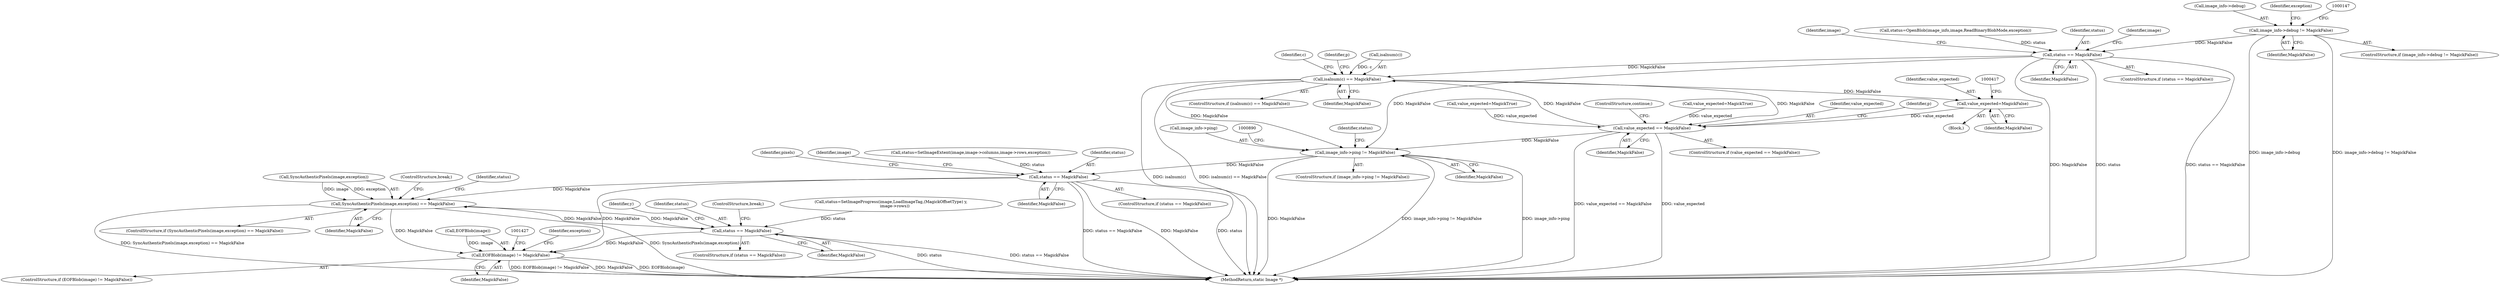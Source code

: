 digraph "0_ImageMagick_97aa7d7cfd2027f6ba7ce42caf8b798541b9cdc6@pointer" {
"1000141" [label="(Call,image_info->debug != MagickFalse)"];
"1000180" [label="(Call,status == MagickFalse)"];
"1000364" [label="(Call,isalnum(c) == MagickFalse)"];
"1000409" [label="(Call,value_expected=MagickFalse)"];
"1000447" [label="(Call,value_expected == MagickFalse)"];
"1000883" [label="(Call,image_info->ping != MagickFalse)"];
"1000908" [label="(Call,status == MagickFalse)"];
"1001386" [label="(Call,SyncAuthenticPixels(image,exception) == MagickFalse)"];
"1001404" [label="(Call,status == MagickFalse)"];
"1001415" [label="(Call,EOFBlob(image) != MagickFalse)"];
"1001393" [label="(Identifier,status)"];
"1000910" [label="(Identifier,MagickFalse)"];
"1000194" [label="(Identifier,image)"];
"1000452" [label="(Identifier,p)"];
"1000409" [label="(Call,value_expected=MagickFalse)"];
"1001390" [label="(Identifier,MagickFalse)"];
"1001433" [label="(MethodReturn,static Image *)"];
"1000443" [label="(Call,value_expected=MagickTrue)"];
"1001404" [label="(Call,status == MagickFalse)"];
"1001387" [label="(Call,SyncAuthenticPixels(image,exception))"];
"1000141" [label="(Call,image_info->debug != MagickFalse)"];
"1000367" [label="(Identifier,MagickFalse)"];
"1000411" [label="(Identifier,MagickFalse)"];
"1000887" [label="(Identifier,MagickFalse)"];
"1000908" [label="(Call,status == MagickFalse)"];
"1001403" [label="(ControlStructure,if (status == MagickFalse))"];
"1000897" [label="(Identifier,status)"];
"1000884" [label="(Call,image_info->ping)"];
"1001406" [label="(Identifier,MagickFalse)"];
"1000182" [label="(Identifier,MagickFalse)"];
"1000447" [label="(Call,value_expected == MagickFalse)"];
"1000140" [label="(ControlStructure,if (image_info->debug != MagickFalse))"];
"1000142" [label="(Call,image_info->debug)"];
"1001386" [label="(Call,SyncAuthenticPixels(image,exception) == MagickFalse)"];
"1001420" [label="(Identifier,exception)"];
"1000145" [label="(Identifier,MagickFalse)"];
"1000369" [label="(Identifier,c)"];
"1000882" [label="(ControlStructure,if (image_info->ping != MagickFalse))"];
"1000157" [label="(Identifier,exception)"];
"1000909" [label="(Identifier,status)"];
"1000948" [label="(Identifier,y)"];
"1000410" [label="(Identifier,value_expected)"];
"1000364" [label="(Call,isalnum(c) == MagickFalse)"];
"1001405" [label="(Identifier,status)"];
"1001418" [label="(Identifier,MagickFalse)"];
"1000363" [label="(ControlStructure,if (isalnum(c) == MagickFalse))"];
"1000376" [label="(Identifier,p)"];
"1001407" [label="(ControlStructure,break;)"];
"1001391" [label="(ControlStructure,break;)"];
"1000446" [label="(ControlStructure,if (value_expected == MagickFalse))"];
"1000373" [label="(Block,)"];
"1001414" [label="(ControlStructure,if (EOFBlob(image) != MagickFalse))"];
"1000915" [label="(Identifier,pixels)"];
"1000180" [label="(Call,status == MagickFalse)"];
"1000883" [label="(Call,image_info->ping != MagickFalse)"];
"1000450" [label="(ControlStructure,continue;)"];
"1000430" [label="(Call,value_expected=MagickTrue)"];
"1000913" [label="(Identifier,image)"];
"1000365" [label="(Call,isalnum(c))"];
"1001392" [label="(Call,status=SetImageProgress(image,LoadImageTag,(MagickOffsetType) y,\n      image->rows))"];
"1001415" [label="(Call,EOFBlob(image) != MagickFalse)"];
"1000448" [label="(Identifier,value_expected)"];
"1000172" [label="(Call,status=OpenBlob(image_info,image,ReadBinaryBlobMode,exception))"];
"1001385" [label="(ControlStructure,if (SyncAuthenticPixels(image,exception) == MagickFalse))"];
"1000179" [label="(ControlStructure,if (status == MagickFalse))"];
"1000907" [label="(ControlStructure,if (status == MagickFalse))"];
"1000181" [label="(Identifier,status)"];
"1000449" [label="(Identifier,MagickFalse)"];
"1001416" [label="(Call,EOFBlob(image))"];
"1000896" [label="(Call,status=SetImageExtent(image,image->columns,image->rows,exception))"];
"1000185" [label="(Identifier,image)"];
"1000141" -> "1000140"  [label="AST: "];
"1000141" -> "1000145"  [label="CFG: "];
"1000142" -> "1000141"  [label="AST: "];
"1000145" -> "1000141"  [label="AST: "];
"1000147" -> "1000141"  [label="CFG: "];
"1000157" -> "1000141"  [label="CFG: "];
"1000141" -> "1001433"  [label="DDG: image_info->debug"];
"1000141" -> "1001433"  [label="DDG: image_info->debug != MagickFalse"];
"1000141" -> "1000180"  [label="DDG: MagickFalse"];
"1000180" -> "1000179"  [label="AST: "];
"1000180" -> "1000182"  [label="CFG: "];
"1000181" -> "1000180"  [label="AST: "];
"1000182" -> "1000180"  [label="AST: "];
"1000185" -> "1000180"  [label="CFG: "];
"1000194" -> "1000180"  [label="CFG: "];
"1000180" -> "1001433"  [label="DDG: MagickFalse"];
"1000180" -> "1001433"  [label="DDG: status"];
"1000180" -> "1001433"  [label="DDG: status == MagickFalse"];
"1000172" -> "1000180"  [label="DDG: status"];
"1000180" -> "1000364"  [label="DDG: MagickFalse"];
"1000180" -> "1000883"  [label="DDG: MagickFalse"];
"1000364" -> "1000363"  [label="AST: "];
"1000364" -> "1000367"  [label="CFG: "];
"1000365" -> "1000364"  [label="AST: "];
"1000367" -> "1000364"  [label="AST: "];
"1000369" -> "1000364"  [label="CFG: "];
"1000376" -> "1000364"  [label="CFG: "];
"1000364" -> "1001433"  [label="DDG: isalnum(c)"];
"1000364" -> "1001433"  [label="DDG: isalnum(c) == MagickFalse"];
"1000365" -> "1000364"  [label="DDG: c"];
"1000447" -> "1000364"  [label="DDG: MagickFalse"];
"1000364" -> "1000409"  [label="DDG: MagickFalse"];
"1000364" -> "1000447"  [label="DDG: MagickFalse"];
"1000364" -> "1000883"  [label="DDG: MagickFalse"];
"1000409" -> "1000373"  [label="AST: "];
"1000409" -> "1000411"  [label="CFG: "];
"1000410" -> "1000409"  [label="AST: "];
"1000411" -> "1000409"  [label="AST: "];
"1000417" -> "1000409"  [label="CFG: "];
"1000409" -> "1000447"  [label="DDG: value_expected"];
"1000447" -> "1000446"  [label="AST: "];
"1000447" -> "1000449"  [label="CFG: "];
"1000448" -> "1000447"  [label="AST: "];
"1000449" -> "1000447"  [label="AST: "];
"1000450" -> "1000447"  [label="CFG: "];
"1000452" -> "1000447"  [label="CFG: "];
"1000447" -> "1001433"  [label="DDG: value_expected == MagickFalse"];
"1000447" -> "1001433"  [label="DDG: value_expected"];
"1000430" -> "1000447"  [label="DDG: value_expected"];
"1000443" -> "1000447"  [label="DDG: value_expected"];
"1000447" -> "1000883"  [label="DDG: MagickFalse"];
"1000883" -> "1000882"  [label="AST: "];
"1000883" -> "1000887"  [label="CFG: "];
"1000884" -> "1000883"  [label="AST: "];
"1000887" -> "1000883"  [label="AST: "];
"1000890" -> "1000883"  [label="CFG: "];
"1000897" -> "1000883"  [label="CFG: "];
"1000883" -> "1001433"  [label="DDG: image_info->ping != MagickFalse"];
"1000883" -> "1001433"  [label="DDG: image_info->ping"];
"1000883" -> "1001433"  [label="DDG: MagickFalse"];
"1000883" -> "1000908"  [label="DDG: MagickFalse"];
"1000908" -> "1000907"  [label="AST: "];
"1000908" -> "1000910"  [label="CFG: "];
"1000909" -> "1000908"  [label="AST: "];
"1000910" -> "1000908"  [label="AST: "];
"1000913" -> "1000908"  [label="CFG: "];
"1000915" -> "1000908"  [label="CFG: "];
"1000908" -> "1001433"  [label="DDG: status == MagickFalse"];
"1000908" -> "1001433"  [label="DDG: MagickFalse"];
"1000908" -> "1001433"  [label="DDG: status"];
"1000896" -> "1000908"  [label="DDG: status"];
"1000908" -> "1001386"  [label="DDG: MagickFalse"];
"1000908" -> "1001415"  [label="DDG: MagickFalse"];
"1001386" -> "1001385"  [label="AST: "];
"1001386" -> "1001390"  [label="CFG: "];
"1001387" -> "1001386"  [label="AST: "];
"1001390" -> "1001386"  [label="AST: "];
"1001391" -> "1001386"  [label="CFG: "];
"1001393" -> "1001386"  [label="CFG: "];
"1001386" -> "1001433"  [label="DDG: SyncAuthenticPixels(image,exception)"];
"1001386" -> "1001433"  [label="DDG: SyncAuthenticPixels(image,exception) == MagickFalse"];
"1001387" -> "1001386"  [label="DDG: image"];
"1001387" -> "1001386"  [label="DDG: exception"];
"1001404" -> "1001386"  [label="DDG: MagickFalse"];
"1001386" -> "1001404"  [label="DDG: MagickFalse"];
"1001386" -> "1001415"  [label="DDG: MagickFalse"];
"1001404" -> "1001403"  [label="AST: "];
"1001404" -> "1001406"  [label="CFG: "];
"1001405" -> "1001404"  [label="AST: "];
"1001406" -> "1001404"  [label="AST: "];
"1001407" -> "1001404"  [label="CFG: "];
"1000948" -> "1001404"  [label="CFG: "];
"1001404" -> "1001433"  [label="DDG: status"];
"1001404" -> "1001433"  [label="DDG: status == MagickFalse"];
"1001392" -> "1001404"  [label="DDG: status"];
"1001404" -> "1001415"  [label="DDG: MagickFalse"];
"1001415" -> "1001414"  [label="AST: "];
"1001415" -> "1001418"  [label="CFG: "];
"1001416" -> "1001415"  [label="AST: "];
"1001418" -> "1001415"  [label="AST: "];
"1001420" -> "1001415"  [label="CFG: "];
"1001427" -> "1001415"  [label="CFG: "];
"1001415" -> "1001433"  [label="DDG: EOFBlob(image) != MagickFalse"];
"1001415" -> "1001433"  [label="DDG: MagickFalse"];
"1001415" -> "1001433"  [label="DDG: EOFBlob(image)"];
"1001416" -> "1001415"  [label="DDG: image"];
}
